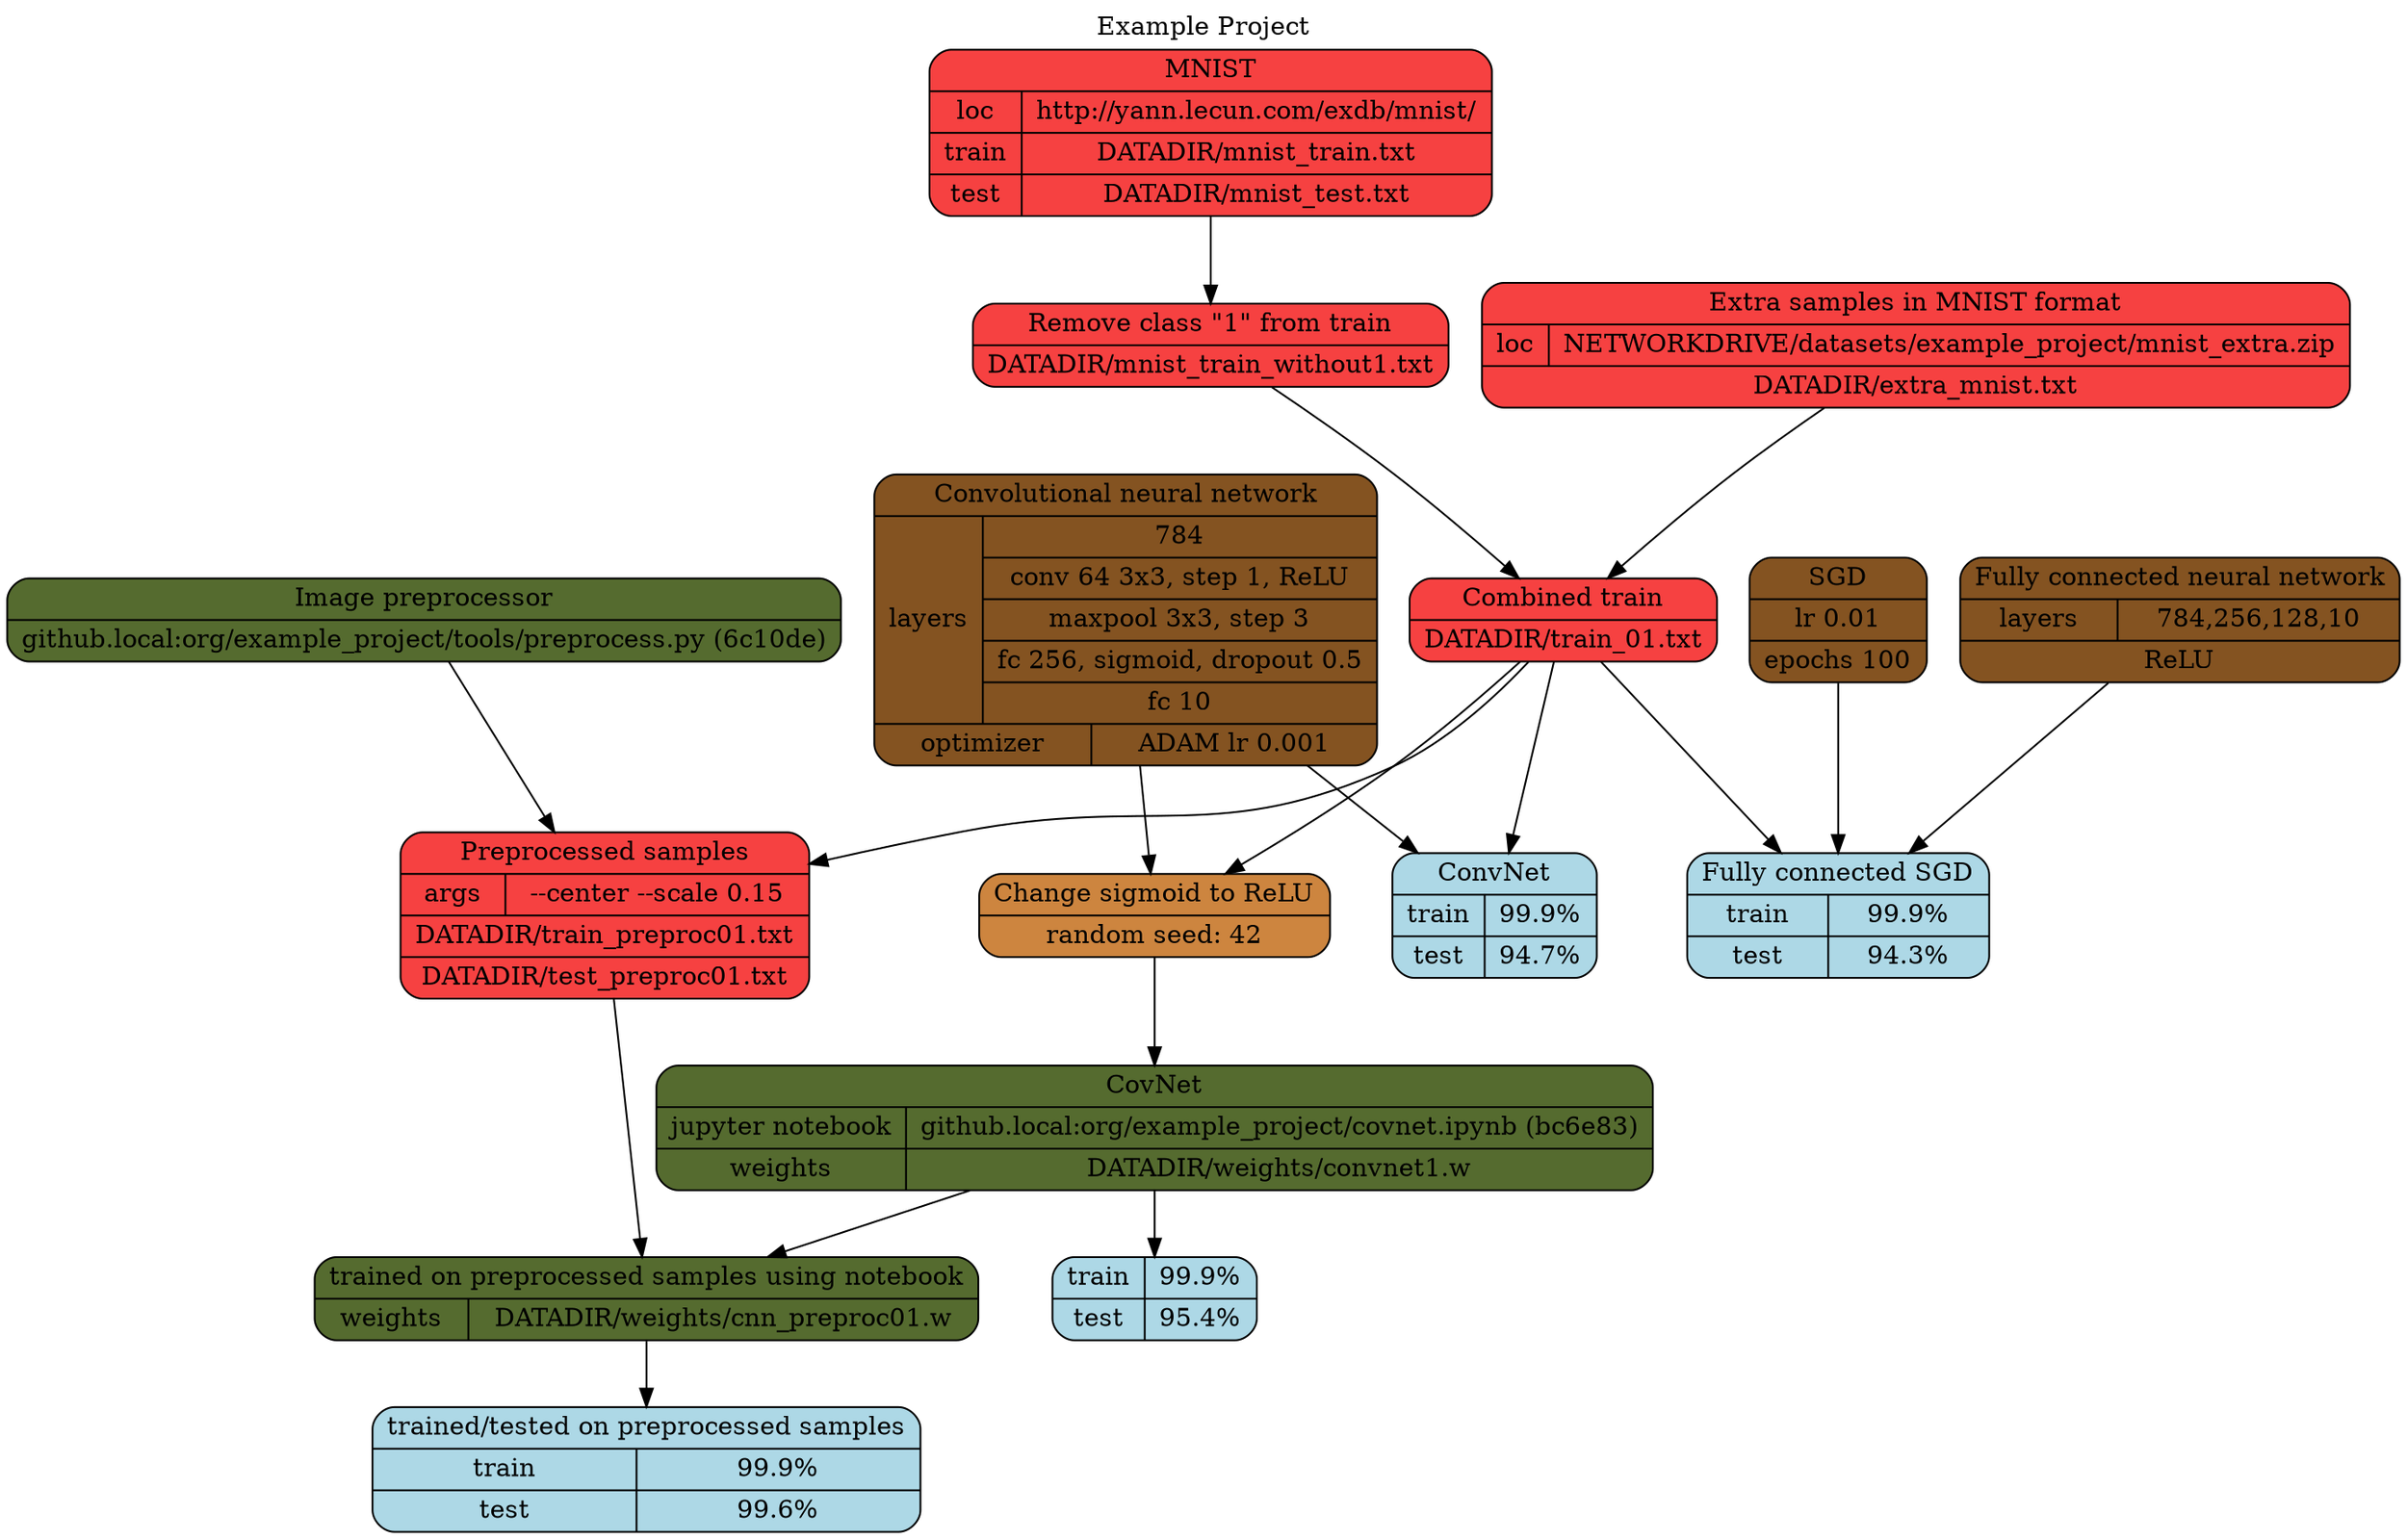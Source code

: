 digraph Example {
    label="Example Project";
    labelloc=top;
    // node_style data      shape=Mrecord;style=filled;fillcolor="#f64141" // lightred
    // node_style model     shape=Mrecord;style=filled;fillcolor="#845321" // brownish
    // node_style variant   shape=Mrecord;style=filled;fillcolor="#CD853F" // lightbrown
    // node_style statistic shape=Mrecord;style=filled;fillcolor="lightblue"
    // node_style resource  shape=Mrecord;style=filled;fillcolor="#556B2F" // olive


    node [shape=Mrecord;style=filled;fillcolor="#f64141"]; // data
    mnist [label="{MNIST|" +
                 "{{loc|train|test}|" +
                 "{http://yann.lecun.com/exdb/mnist/" +
                 "|DATADIR/mnist_train.txt" +           // contains paths to individual samples
                 "|DATADIR/mnist_test.txt}}}"
                 ];

    mnist_removeclass [label="{Remove class \"1\" from train|" +
                             "DATADIR/mnist_train_without1.txt}"
                             ];
    mnist -> mnist_removeclass;

    extra_samples [label="{Extra samples in MNIST format|" +
                         "{loc|NETWORKDRIVE/datasets/example_project/mnist_extra.zip}" +
                         "|DATADIR/extra_mnist.txt}"
                         ];
    combined1 [label="{Combined train|DATADIR/train_01.txt}"];
    {mnist_removeclass;extra_samples} -> combined1;

    preprocessed [label="{Preprocessed samples|" +
                        "{args|--center --scale 0.15}|" +
                        "DATADIR/train_preproc01.txt|DATADIR/test_preproc01.txt}"];

    node [shape=Mrecord;style=filled;fillcolor="#845321"]; // model

    neural_network [label="{Fully connected neural network|" +
                          "{layers| 784,256,128,10}|ReLU}"
                          ];

    covnet [label="{Convolutional neural network|" +
                  "{layers|" +
                  "{784|conv 64 3x3, step 1, ReLU|maxpool 3x3, step 3|" +
                  "fc 256, sigmoid, dropout 0.5|fc 10}}" +
                  "|{optimizer|ADAM lr 0.001}" +
                  "}"];

    optimizer [label="{SGD|lr 0.01|epochs 100}"];


    node [shape=Mrecord;style=filled;fillcolor="lightblue"]; // statistic
    fc_sgd_stat [label="{Fully connected SGD|{{train|test}|{99.9%|94.3%}}}"];
    {neural_network;optimizer;combined1} -> fc_sgd_stat;

    cnn_adam_stat [label="{ConvNet|{{train|test}|{99.9%|94.7%}}}"];
    {covnet;combined1} -> cnn_adam_stat;

    cnn_relu_stat [label="{train|test}|{99.9%|95.4%}"];

    cnn_preproc_stat [label="{trained/tested on preprocessed samples|" +
                            "{{train|test}|{99.9%|99.6%}}}"];

    node [shape=Mrecord;style=filled;fillcolor="#CD853F"]; // variant

    change_activation [label="{Change sigmoid to ReLU|random seed: 42}"];
    {covnet;combined1} -> change_activation;

    node [shape=Mrecord;style=filled;fillcolor="#556B2F"]; // resource

    covnet_model [label="{CovNet|{{jupyter notebook|weights}|" +
                        "{github.local:org/example_project/covnet.ipynb (bc6e83)|" +
                        "DATADIR/weights/convnet1.w}}}"];
    {change_activation} -> covnet_model;
    covnet_model -> cnn_relu_stat;

    preprocessing [label="{Image preprocessor|github.local:org/example_project/tools/preprocess.py (6c10de)}"];
    {preprocessing;combined1} -> preprocessed;
    preproc_weights [label="{trained on preprocessed samples using notebook|" +
                           "{weights|DATADIR/weights/cnn_preproc01.w}}"];
    {preprocessed;covnet_model} -> preproc_weights;
    preproc_weights -> cnn_preproc_stat;

}

